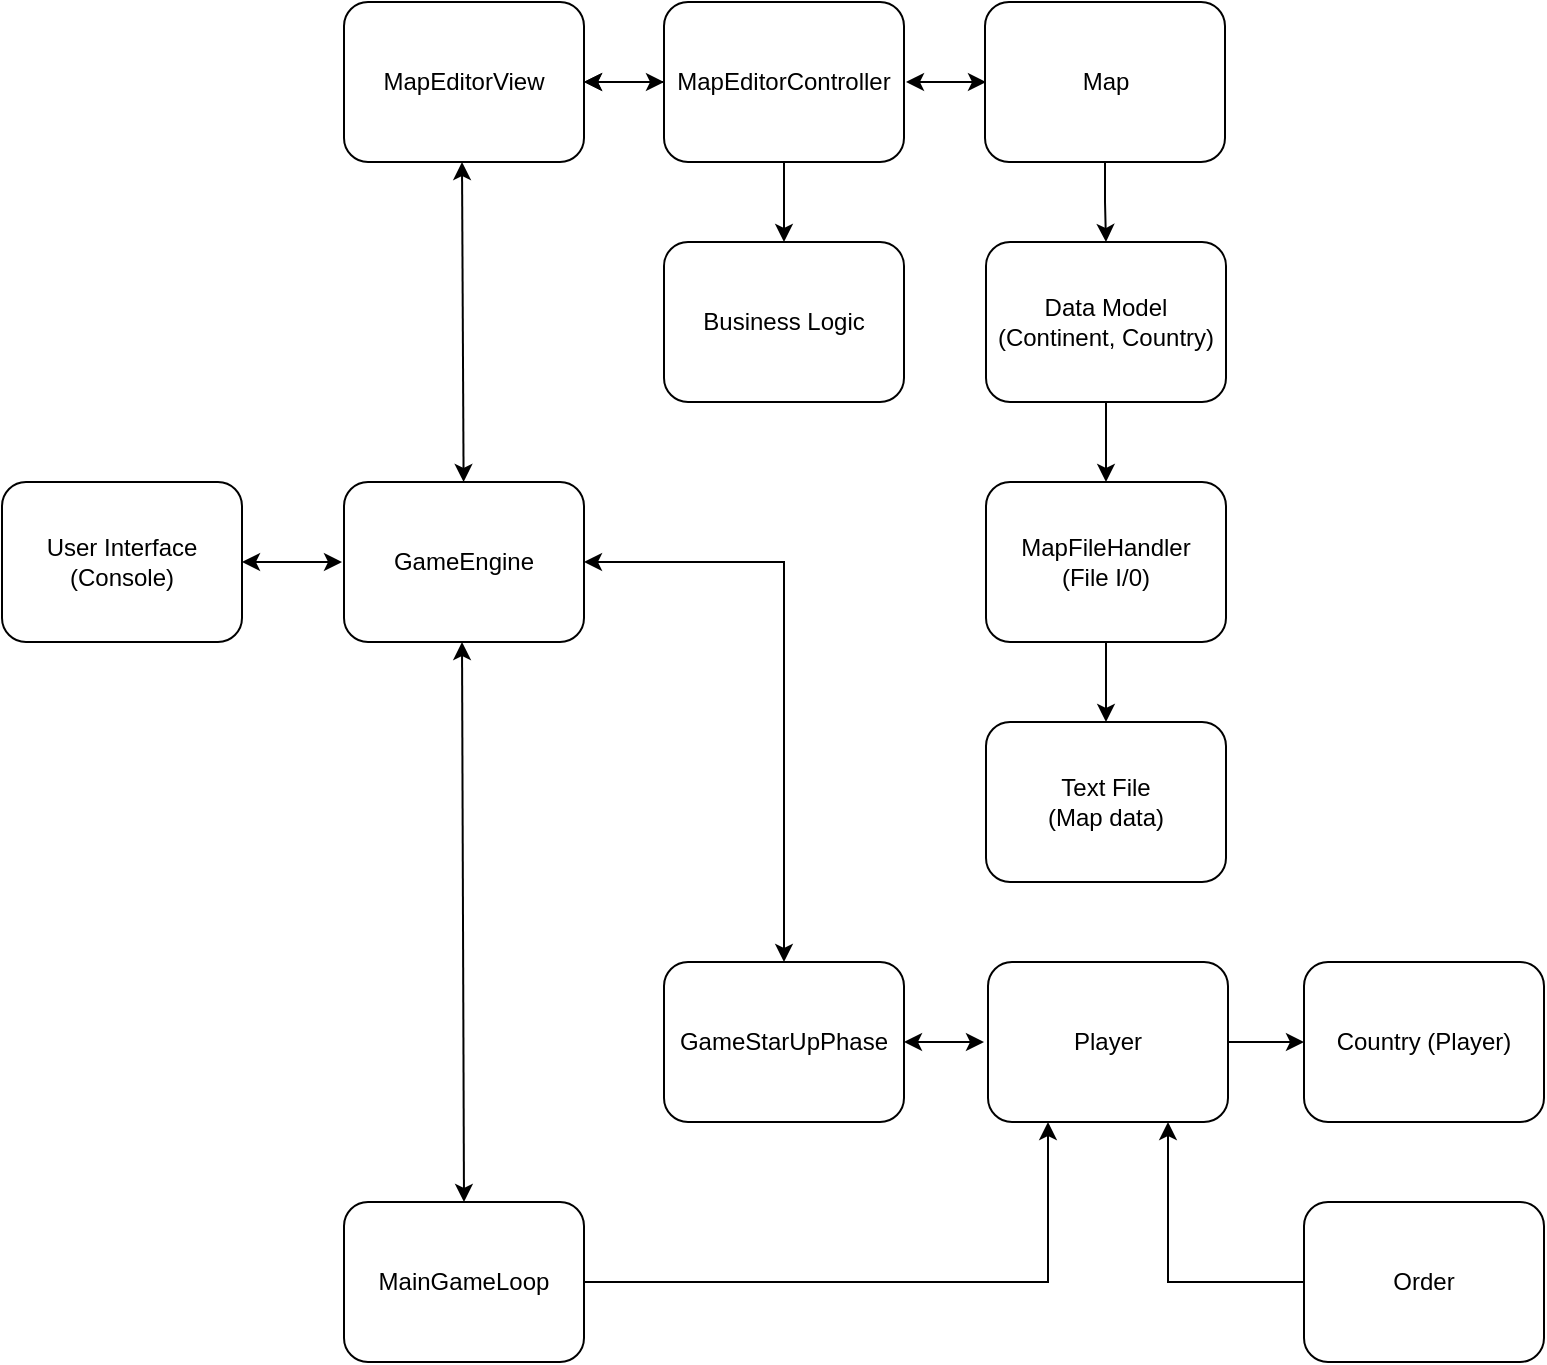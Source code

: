 <mxfile version="26.0.14">
  <diagram name="Page-1" id="-ROiC4rSNmE1b6jL9fd6">
    <mxGraphModel dx="1012" dy="618" grid="1" gridSize="10" guides="1" tooltips="1" connect="1" arrows="1" fold="1" page="1" pageScale="1" pageWidth="1169" pageHeight="827" math="0" shadow="0">
      <root>
        <mxCell id="0" />
        <mxCell id="1" parent="0" />
        <mxCell id="nrNaVnhwaKwEgoyTgR1R-1" value="MapEditorView" style="rounded=1;whiteSpace=wrap;html=1;" parent="1" vertex="1">
          <mxGeometry x="271" y="80" width="120" height="80" as="geometry" />
        </mxCell>
        <mxCell id="nrNaVnhwaKwEgoyTgR1R-25" value="" style="edgeStyle=orthogonalEdgeStyle;rounded=0;orthogonalLoop=1;jettySize=auto;html=1;" parent="1" source="nrNaVnhwaKwEgoyTgR1R-2" target="nrNaVnhwaKwEgoyTgR1R-1" edge="1">
          <mxGeometry relative="1" as="geometry" />
        </mxCell>
        <mxCell id="nrNaVnhwaKwEgoyTgR1R-27" style="edgeStyle=orthogonalEdgeStyle;rounded=0;orthogonalLoop=1;jettySize=auto;html=1;exitX=0.5;exitY=1;exitDx=0;exitDy=0;entryX=0.5;entryY=0;entryDx=0;entryDy=0;" parent="1" source="nrNaVnhwaKwEgoyTgR1R-2" target="nrNaVnhwaKwEgoyTgR1R-5" edge="1">
          <mxGeometry relative="1" as="geometry" />
        </mxCell>
        <mxCell id="nrNaVnhwaKwEgoyTgR1R-2" value="MapEditorController" style="rounded=1;whiteSpace=wrap;html=1;" parent="1" vertex="1">
          <mxGeometry x="431" y="80" width="120" height="80" as="geometry" />
        </mxCell>
        <mxCell id="nrNaVnhwaKwEgoyTgR1R-26" style="edgeStyle=orthogonalEdgeStyle;rounded=0;orthogonalLoop=1;jettySize=auto;html=1;exitX=0.5;exitY=1;exitDx=0;exitDy=0;entryX=0.5;entryY=0;entryDx=0;entryDy=0;" parent="1" source="nrNaVnhwaKwEgoyTgR1R-3" target="nrNaVnhwaKwEgoyTgR1R-6" edge="1">
          <mxGeometry relative="1" as="geometry" />
        </mxCell>
        <mxCell id="nrNaVnhwaKwEgoyTgR1R-3" value="Map" style="rounded=1;whiteSpace=wrap;html=1;" parent="1" vertex="1">
          <mxGeometry x="591.5" y="80" width="120" height="80" as="geometry" />
        </mxCell>
        <mxCell id="nrNaVnhwaKwEgoyTgR1R-4" value="User Interface&lt;div&gt;(Console)&lt;/div&gt;" style="rounded=1;whiteSpace=wrap;html=1;" parent="1" vertex="1">
          <mxGeometry x="100" y="320" width="120" height="80" as="geometry" />
        </mxCell>
        <mxCell id="nrNaVnhwaKwEgoyTgR1R-5" value="Business Logic" style="rounded=1;whiteSpace=wrap;html=1;" parent="1" vertex="1">
          <mxGeometry x="431" y="200" width="120" height="80" as="geometry" />
        </mxCell>
        <mxCell id="nrNaVnhwaKwEgoyTgR1R-28" style="edgeStyle=orthogonalEdgeStyle;rounded=0;orthogonalLoop=1;jettySize=auto;html=1;exitX=0.5;exitY=1;exitDx=0;exitDy=0;entryX=0.5;entryY=0;entryDx=0;entryDy=0;" parent="1" source="nrNaVnhwaKwEgoyTgR1R-6" target="nrNaVnhwaKwEgoyTgR1R-7" edge="1">
          <mxGeometry relative="1" as="geometry" />
        </mxCell>
        <mxCell id="nrNaVnhwaKwEgoyTgR1R-6" value="Data Model&lt;div&gt;(Continent, Country)&lt;/div&gt;" style="rounded=1;whiteSpace=wrap;html=1;" parent="1" vertex="1">
          <mxGeometry x="592" y="200" width="120" height="80" as="geometry" />
        </mxCell>
        <mxCell id="nrNaVnhwaKwEgoyTgR1R-29" style="edgeStyle=orthogonalEdgeStyle;rounded=0;orthogonalLoop=1;jettySize=auto;html=1;exitX=0.5;exitY=1;exitDx=0;exitDy=0;" parent="1" source="nrNaVnhwaKwEgoyTgR1R-7" target="nrNaVnhwaKwEgoyTgR1R-8" edge="1">
          <mxGeometry relative="1" as="geometry" />
        </mxCell>
        <mxCell id="nrNaVnhwaKwEgoyTgR1R-7" value="MapFileHandler&lt;div&gt;(File I/0)&lt;/div&gt;" style="rounded=1;whiteSpace=wrap;html=1;" parent="1" vertex="1">
          <mxGeometry x="592" y="320" width="120" height="80" as="geometry" />
        </mxCell>
        <mxCell id="nrNaVnhwaKwEgoyTgR1R-8" value="Text File&lt;div&gt;(Map data)&lt;/div&gt;" style="rounded=1;whiteSpace=wrap;html=1;" parent="1" vertex="1">
          <mxGeometry x="592" y="440" width="120" height="80" as="geometry" />
        </mxCell>
        <mxCell id="nrNaVnhwaKwEgoyTgR1R-9" value="GameEngine" style="rounded=1;whiteSpace=wrap;html=1;" parent="1" vertex="1">
          <mxGeometry x="271" y="320" width="120" height="80" as="geometry" />
        </mxCell>
        <mxCell id="nrNaVnhwaKwEgoyTgR1R-10" value="GameStarUpPhase" style="rounded=1;whiteSpace=wrap;html=1;" parent="1" vertex="1">
          <mxGeometry x="431" y="560" width="120" height="80" as="geometry" />
        </mxCell>
        <mxCell id="nrNaVnhwaKwEgoyTgR1R-30" value="" style="edgeStyle=orthogonalEdgeStyle;rounded=0;orthogonalLoop=1;jettySize=auto;html=1;" parent="1" source="nrNaVnhwaKwEgoyTgR1R-11" target="nrNaVnhwaKwEgoyTgR1R-14" edge="1">
          <mxGeometry relative="1" as="geometry" />
        </mxCell>
        <mxCell id="nrNaVnhwaKwEgoyTgR1R-11" value="Player" style="rounded=1;whiteSpace=wrap;html=1;" parent="1" vertex="1">
          <mxGeometry x="593" y="560" width="120" height="80" as="geometry" />
        </mxCell>
        <mxCell id="nrNaVnhwaKwEgoyTgR1R-38" style="edgeStyle=orthogonalEdgeStyle;rounded=0;orthogonalLoop=1;jettySize=auto;html=1;exitX=1;exitY=0.5;exitDx=0;exitDy=0;entryX=0.25;entryY=1;entryDx=0;entryDy=0;" parent="1" source="nrNaVnhwaKwEgoyTgR1R-12" target="nrNaVnhwaKwEgoyTgR1R-11" edge="1">
          <mxGeometry relative="1" as="geometry" />
        </mxCell>
        <mxCell id="nrNaVnhwaKwEgoyTgR1R-12" value="MainGameLoop" style="rounded=1;whiteSpace=wrap;html=1;" parent="1" vertex="1">
          <mxGeometry x="271" y="680" width="120" height="80" as="geometry" />
        </mxCell>
        <mxCell id="nrNaVnhwaKwEgoyTgR1R-39" style="edgeStyle=orthogonalEdgeStyle;rounded=0;orthogonalLoop=1;jettySize=auto;html=1;exitX=0;exitY=0.5;exitDx=0;exitDy=0;entryX=0.75;entryY=1;entryDx=0;entryDy=0;" parent="1" source="nrNaVnhwaKwEgoyTgR1R-13" target="nrNaVnhwaKwEgoyTgR1R-11" edge="1">
          <mxGeometry relative="1" as="geometry" />
        </mxCell>
        <mxCell id="nrNaVnhwaKwEgoyTgR1R-13" value="Order" style="rounded=1;whiteSpace=wrap;html=1;" parent="1" vertex="1">
          <mxGeometry x="751" y="680" width="120" height="80" as="geometry" />
        </mxCell>
        <mxCell id="nrNaVnhwaKwEgoyTgR1R-14" value="Country (Player)" style="rounded=1;whiteSpace=wrap;html=1;" parent="1" vertex="1">
          <mxGeometry x="751" y="560" width="120" height="80" as="geometry" />
        </mxCell>
        <mxCell id="nrNaVnhwaKwEgoyTgR1R-22" value="" style="endArrow=classic;startArrow=classic;html=1;rounded=0;exitX=1;exitY=0.5;exitDx=0;exitDy=0;" parent="1" source="nrNaVnhwaKwEgoyTgR1R-1" edge="1">
          <mxGeometry width="50" height="50" relative="1" as="geometry">
            <mxPoint x="381" y="170" as="sourcePoint" />
            <mxPoint x="431" y="120" as="targetPoint" />
          </mxGeometry>
        </mxCell>
        <mxCell id="nrNaVnhwaKwEgoyTgR1R-24" value="" style="endArrow=classic;startArrow=classic;html=1;rounded=0;exitX=1;exitY=0.5;exitDx=0;exitDy=0;" parent="1" edge="1">
          <mxGeometry width="50" height="50" relative="1" as="geometry">
            <mxPoint x="552" y="120" as="sourcePoint" />
            <mxPoint x="592" y="120" as="targetPoint" />
          </mxGeometry>
        </mxCell>
        <mxCell id="nrNaVnhwaKwEgoyTgR1R-31" value="" style="endArrow=classic;startArrow=classic;html=1;rounded=0;exitX=1;exitY=0.5;exitDx=0;exitDy=0;" parent="1" source="nrNaVnhwaKwEgoyTgR1R-10" edge="1">
          <mxGeometry width="50" height="50" relative="1" as="geometry">
            <mxPoint x="541" y="650" as="sourcePoint" />
            <mxPoint x="591" y="600" as="targetPoint" />
          </mxGeometry>
        </mxCell>
        <mxCell id="nrNaVnhwaKwEgoyTgR1R-32" value="" style="endArrow=classic;startArrow=classic;html=1;rounded=0;exitX=1;exitY=0.5;exitDx=0;exitDy=0;entryX=0.5;entryY=0;entryDx=0;entryDy=0;" parent="1" source="nrNaVnhwaKwEgoyTgR1R-9" edge="1" target="nrNaVnhwaKwEgoyTgR1R-10">
          <mxGeometry width="50" height="50" relative="1" as="geometry">
            <mxPoint x="381" y="650" as="sourcePoint" />
            <mxPoint x="431" y="600" as="targetPoint" />
            <Array as="points">
              <mxPoint x="491" y="360" />
            </Array>
          </mxGeometry>
        </mxCell>
        <mxCell id="h-xr8Rk_IEbJqrBEK7k9-1" value="" style="endArrow=classic;startArrow=classic;html=1;rounded=0;" edge="1" parent="1" source="nrNaVnhwaKwEgoyTgR1R-9">
          <mxGeometry width="50" height="50" relative="1" as="geometry">
            <mxPoint x="280" y="210" as="sourcePoint" />
            <mxPoint x="330" y="160" as="targetPoint" />
          </mxGeometry>
        </mxCell>
        <mxCell id="h-xr8Rk_IEbJqrBEK7k9-2" value="" style="endArrow=classic;startArrow=classic;html=1;rounded=0;exitX=0.5;exitY=0;exitDx=0;exitDy=0;" edge="1" parent="1" source="nrNaVnhwaKwEgoyTgR1R-12">
          <mxGeometry width="50" height="50" relative="1" as="geometry">
            <mxPoint x="280" y="450" as="sourcePoint" />
            <mxPoint x="330" y="400" as="targetPoint" />
          </mxGeometry>
        </mxCell>
        <mxCell id="h-xr8Rk_IEbJqrBEK7k9-3" value="" style="endArrow=classic;startArrow=classic;html=1;rounded=0;exitX=1;exitY=0.5;exitDx=0;exitDy=0;" edge="1" parent="1" source="nrNaVnhwaKwEgoyTgR1R-4">
          <mxGeometry width="50" height="50" relative="1" as="geometry">
            <mxPoint x="220" y="410" as="sourcePoint" />
            <mxPoint x="270" y="360" as="targetPoint" />
          </mxGeometry>
        </mxCell>
      </root>
    </mxGraphModel>
  </diagram>
</mxfile>
